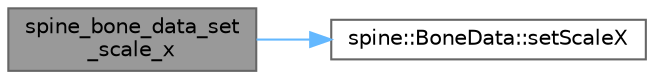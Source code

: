 digraph "spine_bone_data_set_scale_x"
{
 // LATEX_PDF_SIZE
  bgcolor="transparent";
  edge [fontname=Helvetica,fontsize=10,labelfontname=Helvetica,labelfontsize=10];
  node [fontname=Helvetica,fontsize=10,shape=box,height=0.2,width=0.4];
  rankdir="LR";
  Node1 [id="Node000001",label="spine_bone_data_set\l_scale_x",height=0.2,width=0.4,color="gray40", fillcolor="grey60", style="filled", fontcolor="black",tooltip=" "];
  Node1 -> Node2 [id="edge1_Node000001_Node000002",color="steelblue1",style="solid",tooltip=" "];
  Node2 [id="Node000002",label="spine::BoneData::setScaleX",height=0.2,width=0.4,color="grey40", fillcolor="white", style="filled",URL="$classspine_1_1_bone_data.html#a03a01f7bda80038cb3218a39555d6ed9",tooltip=" "];
}
